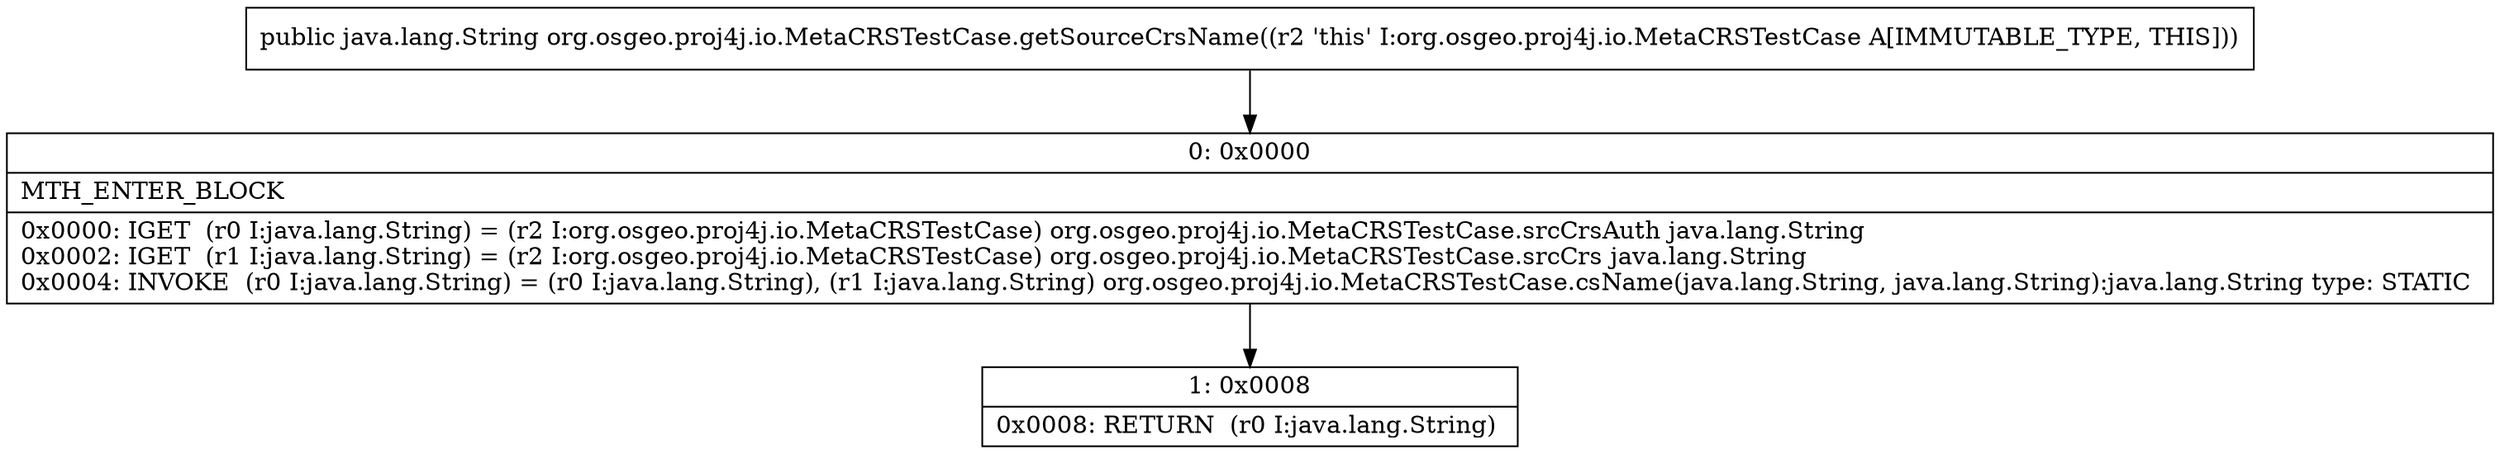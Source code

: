 digraph "CFG fororg.osgeo.proj4j.io.MetaCRSTestCase.getSourceCrsName()Ljava\/lang\/String;" {
Node_0 [shape=record,label="{0\:\ 0x0000|MTH_ENTER_BLOCK\l|0x0000: IGET  (r0 I:java.lang.String) = (r2 I:org.osgeo.proj4j.io.MetaCRSTestCase) org.osgeo.proj4j.io.MetaCRSTestCase.srcCrsAuth java.lang.String \l0x0002: IGET  (r1 I:java.lang.String) = (r2 I:org.osgeo.proj4j.io.MetaCRSTestCase) org.osgeo.proj4j.io.MetaCRSTestCase.srcCrs java.lang.String \l0x0004: INVOKE  (r0 I:java.lang.String) = (r0 I:java.lang.String), (r1 I:java.lang.String) org.osgeo.proj4j.io.MetaCRSTestCase.csName(java.lang.String, java.lang.String):java.lang.String type: STATIC \l}"];
Node_1 [shape=record,label="{1\:\ 0x0008|0x0008: RETURN  (r0 I:java.lang.String) \l}"];
MethodNode[shape=record,label="{public java.lang.String org.osgeo.proj4j.io.MetaCRSTestCase.getSourceCrsName((r2 'this' I:org.osgeo.proj4j.io.MetaCRSTestCase A[IMMUTABLE_TYPE, THIS])) }"];
MethodNode -> Node_0;
Node_0 -> Node_1;
}

